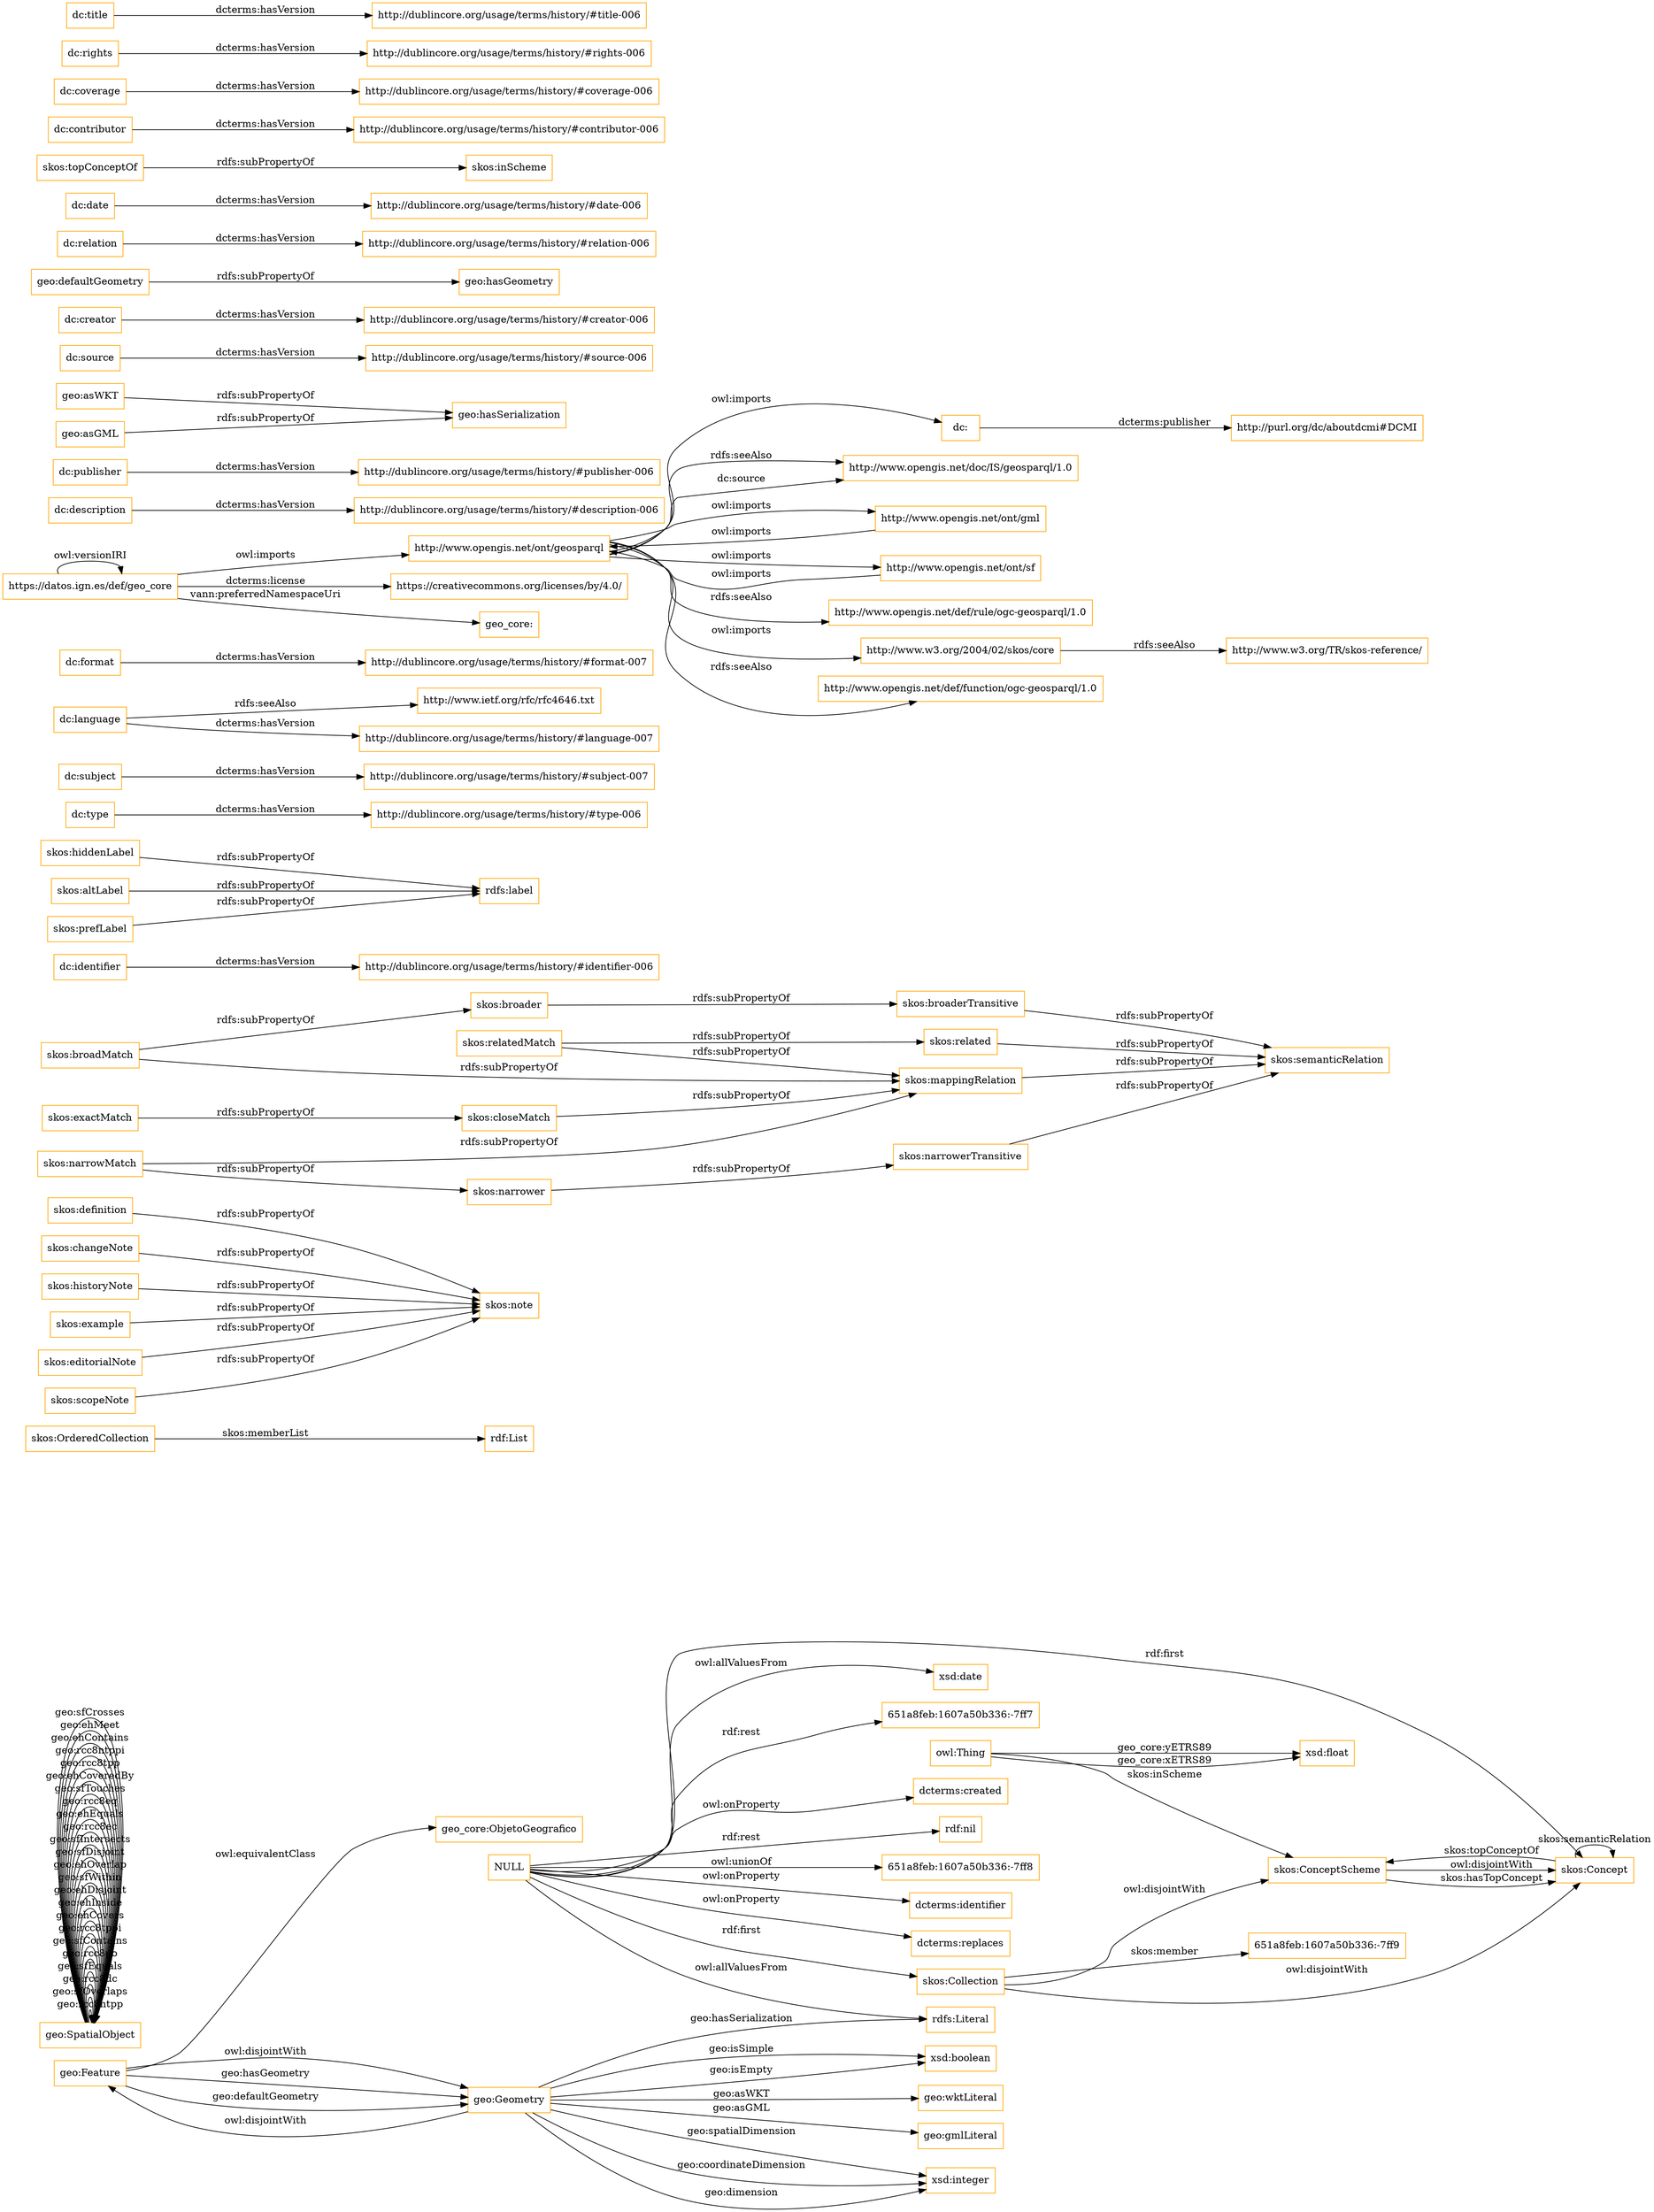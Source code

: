 digraph ar2dtool_diagram { 
rankdir=LR;
size="1501"
node [shape = rectangle, color="orange"]; "geo_core:ObjetoGeografico" "geo:Feature" "geo:Geometry" "geo:SpatialObject" "651a8feb:1607a50b336:-7ff9" "skos:OrderedCollection" "skos:Collection" "skos:ConceptScheme" "skos:Concept" ; /*classes style*/
	"skos:definition" -> "skos:note" [ label = "rdfs:subPropertyOf" ];
	"skos:relatedMatch" -> "skos:related" [ label = "rdfs:subPropertyOf" ];
	"skos:relatedMatch" -> "skos:mappingRelation" [ label = "rdfs:subPropertyOf" ];
	"dc:identifier" -> "http://dublincore.org/usage/terms/history/#identifier-006" [ label = "dcterms:hasVersion" ];
	"skos:changeNote" -> "skos:note" [ label = "rdfs:subPropertyOf" ];
	"skos:hiddenLabel" -> "rdfs:label" [ label = "rdfs:subPropertyOf" ];
	"dc:type" -> "http://dublincore.org/usage/terms/history/#type-006" [ label = "dcterms:hasVersion" ];
	"skos:related" -> "skos:semanticRelation" [ label = "rdfs:subPropertyOf" ];
	"dc:subject" -> "http://dublincore.org/usage/terms/history/#subject-007" [ label = "dcterms:hasVersion" ];
	"geo:Feature" -> "geo_core:ObjetoGeografico" [ label = "owl:equivalentClass" ];
	"geo:Feature" -> "geo:Geometry" [ label = "owl:disjointWith" ];
	"dc:language" -> "http://www.ietf.org/rfc/rfc4646.txt" [ label = "rdfs:seeAlso" ];
	"dc:language" -> "http://dublincore.org/usage/terms/history/#language-007" [ label = "dcterms:hasVersion" ];
	"dc:format" -> "http://dublincore.org/usage/terms/history/#format-007" [ label = "dcterms:hasVersion" ];
	"skos:ConceptScheme" -> "skos:Concept" [ label = "owl:disjointWith" ];
	"skos:altLabel" -> "rdfs:label" [ label = "rdfs:subPropertyOf" ];
	"dc:" -> "http://purl.org/dc/aboutdcmi#DCMI" [ label = "dcterms:publisher" ];
	"dc:description" -> "http://dublincore.org/usage/terms/history/#description-006" [ label = "dcterms:hasVersion" ];
	"dc:publisher" -> "http://dublincore.org/usage/terms/history/#publisher-006" [ label = "dcterms:hasVersion" ];
	"skos:narrower" -> "skos:narrowerTransitive" [ label = "rdfs:subPropertyOf" ];
	"skos:broader" -> "skos:broaderTransitive" [ label = "rdfs:subPropertyOf" ];
	"geo:asWKT" -> "geo:hasSerialization" [ label = "rdfs:subPropertyOf" ];
	"dc:source" -> "http://dublincore.org/usage/terms/history/#source-006" [ label = "dcterms:hasVersion" ];
	"skos:broaderTransitive" -> "skos:semanticRelation" [ label = "rdfs:subPropertyOf" ];
	"dc:creator" -> "http://dublincore.org/usage/terms/history/#creator-006" [ label = "dcterms:hasVersion" ];
	"skos:historyNote" -> "skos:note" [ label = "rdfs:subPropertyOf" ];
	"http://www.opengis.net/ont/geosparql" -> "http://www.opengis.net/doc/IS/geosparql/1.0" [ label = "rdfs:seeAlso" ];
	"http://www.opengis.net/ont/geosparql" -> "http://www.opengis.net/ont/gml" [ label = "owl:imports" ];
	"http://www.opengis.net/ont/geosparql" -> "http://www.opengis.net/ont/sf" [ label = "owl:imports" ];
	"http://www.opengis.net/ont/geosparql" -> "http://www.opengis.net/def/rule/ogc-geosparql/1.0" [ label = "rdfs:seeAlso" ];
	"http://www.opengis.net/ont/geosparql" -> "http://www.opengis.net/doc/IS/geosparql/1.0" [ label = "dc:source" ];
	"http://www.opengis.net/ont/geosparql" -> "dc:" [ label = "owl:imports" ];
	"http://www.opengis.net/ont/geosparql" -> "http://www.w3.org/2004/02/skos/core" [ label = "owl:imports" ];
	"http://www.opengis.net/ont/geosparql" -> "http://www.opengis.net/def/function/ogc-geosparql/1.0" [ label = "rdfs:seeAlso" ];
	"geo:asGML" -> "geo:hasSerialization" [ label = "rdfs:subPropertyOf" ];
	"skos:broadMatch" -> "skos:broader" [ label = "rdfs:subPropertyOf" ];
	"skos:broadMatch" -> "skos:mappingRelation" [ label = "rdfs:subPropertyOf" ];
	"http://www.opengis.net/ont/sf" -> "http://www.opengis.net/ont/geosparql" [ label = "owl:imports" ];
	"http://www.w3.org/2004/02/skos/core" -> "http://www.w3.org/TR/skos-reference/" [ label = "rdfs:seeAlso" ];
	"https://datos.ign.es/def/geo_core" -> "https://creativecommons.org/licenses/by/4.0/" [ label = "dcterms:license" ];
	"https://datos.ign.es/def/geo_core" -> "http://www.opengis.net/ont/geosparql" [ label = "owl:imports" ];
	"https://datos.ign.es/def/geo_core" -> "https://datos.ign.es/def/geo_core" [ label = "owl:versionIRI" ];
	"https://datos.ign.es/def/geo_core" -> "geo_core:" [ label = "vann:preferredNamespaceUri" ];
	"skos:narrowerTransitive" -> "skos:semanticRelation" [ label = "rdfs:subPropertyOf" ];
	"NULL" -> "xsd:date" [ label = "owl:allValuesFrom" ];
	"NULL" -> "651a8feb:1607a50b336:-7ff7" [ label = "rdf:rest" ];
	"NULL" -> "skos:Concept" [ label = "rdf:first" ];
	"NULL" -> "dcterms:created" [ label = "owl:onProperty" ];
	"NULL" -> "rdf:nil" [ label = "rdf:rest" ];
	"NULL" -> "651a8feb:1607a50b336:-7ff8" [ label = "owl:unionOf" ];
	"NULL" -> "rdfs:Literal" [ label = "owl:allValuesFrom" ];
	"NULL" -> "dcterms:identifier" [ label = "owl:onProperty" ];
	"NULL" -> "dcterms:replaces" [ label = "owl:onProperty" ];
	"NULL" -> "skos:Collection" [ label = "rdf:first" ];
	"geo:defaultGeometry" -> "geo:hasGeometry" [ label = "rdfs:subPropertyOf" ];
	"skos:prefLabel" -> "rdfs:label" [ label = "rdfs:subPropertyOf" ];
	"dc:relation" -> "http://dublincore.org/usage/terms/history/#relation-006" [ label = "dcterms:hasVersion" ];
	"skos:narrowMatch" -> "skos:narrower" [ label = "rdfs:subPropertyOf" ];
	"skos:narrowMatch" -> "skos:mappingRelation" [ label = "rdfs:subPropertyOf" ];
	"skos:example" -> "skos:note" [ label = "rdfs:subPropertyOf" ];
	"dc:date" -> "http://dublincore.org/usage/terms/history/#date-006" [ label = "dcterms:hasVersion" ];
	"geo:Geometry" -> "geo:Feature" [ label = "owl:disjointWith" ];
	"skos:mappingRelation" -> "skos:semanticRelation" [ label = "rdfs:subPropertyOf" ];
	"skos:Collection" -> "skos:ConceptScheme" [ label = "owl:disjointWith" ];
	"skos:Collection" -> "skos:Concept" [ label = "owl:disjointWith" ];
	"skos:topConceptOf" -> "skos:inScheme" [ label = "rdfs:subPropertyOf" ];
	"skos:exactMatch" -> "skos:closeMatch" [ label = "rdfs:subPropertyOf" ];
	"dc:contributor" -> "http://dublincore.org/usage/terms/history/#contributor-006" [ label = "dcterms:hasVersion" ];
	"dc:coverage" -> "http://dublincore.org/usage/terms/history/#coverage-006" [ label = "dcterms:hasVersion" ];
	"skos:editorialNote" -> "skos:note" [ label = "rdfs:subPropertyOf" ];
	"skos:closeMatch" -> "skos:mappingRelation" [ label = "rdfs:subPropertyOf" ];
	"dc:rights" -> "http://dublincore.org/usage/terms/history/#rights-006" [ label = "dcterms:hasVersion" ];
	"dc:title" -> "http://dublincore.org/usage/terms/history/#title-006" [ label = "dcterms:hasVersion" ];
	"http://www.opengis.net/ont/gml" -> "http://www.opengis.net/ont/geosparql" [ label = "owl:imports" ];
	"skos:scopeNote" -> "skos:note" [ label = "rdfs:subPropertyOf" ];
	"geo:SpatialObject" -> "geo:SpatialObject" [ label = "geo:rcc8ntpp" ];
	"geo:SpatialObject" -> "geo:SpatialObject" [ label = "geo:sfOverlaps" ];
	"geo:Feature" -> "geo:Geometry" [ label = "geo:hasGeometry" ];
	"geo:Geometry" -> "geo:gmlLiteral" [ label = "geo:asGML" ];
	"geo:SpatialObject" -> "geo:SpatialObject" [ label = "geo:rcc8dc" ];
	"geo:SpatialObject" -> "geo:SpatialObject" [ label = "geo:sfEquals" ];
	"geo:SpatialObject" -> "geo:SpatialObject" [ label = "geo:rcc8po" ];
	"skos:ConceptScheme" -> "skos:Concept" [ label = "skos:hasTopConcept" ];
	"geo:SpatialObject" -> "geo:SpatialObject" [ label = "geo:sfContains" ];
	"owl:Thing" -> "skos:ConceptScheme" [ label = "skos:inScheme" ];
	"owl:Thing" -> "xsd:float" [ label = "geo_core:xETRS89" ];
	"geo:Geometry" -> "xsd:integer" [ label = "geo:spatialDimension" ];
	"geo:Geometry" -> "xsd:boolean" [ label = "geo:isSimple" ];
	"skos:OrderedCollection" -> "rdf:List" [ label = "skos:memberList" ];
	"geo:SpatialObject" -> "geo:SpatialObject" [ label = "geo:rcc8tppi" ];
	"geo:SpatialObject" -> "geo:SpatialObject" [ label = "geo:ehCovers" ];
	"geo:Geometry" -> "rdfs:Literal" [ label = "geo:hasSerialization" ];
	"geo:SpatialObject" -> "geo:SpatialObject" [ label = "geo:ehInside" ];
	"geo:Geometry" -> "xsd:boolean" [ label = "geo:isEmpty" ];
	"geo:Feature" -> "geo:Geometry" [ label = "geo:defaultGeometry" ];
	"geo:SpatialObject" -> "geo:SpatialObject" [ label = "geo:ehDisjoint" ];
	"geo:SpatialObject" -> "geo:SpatialObject" [ label = "geo:sfWithin" ];
	"geo:SpatialObject" -> "geo:SpatialObject" [ label = "geo:ehOverlap" ];
	"geo:SpatialObject" -> "geo:SpatialObject" [ label = "geo:sfDisjoint" ];
	"geo:Geometry" -> "geo:wktLiteral" [ label = "geo:asWKT" ];
	"skos:Concept" -> "skos:ConceptScheme" [ label = "skos:topConceptOf" ];
	"geo:Geometry" -> "xsd:integer" [ label = "geo:coordinateDimension" ];
	"skos:Collection" -> "651a8feb:1607a50b336:-7ff9" [ label = "skos:member" ];
	"geo:SpatialObject" -> "geo:SpatialObject" [ label = "geo:sfIntersects" ];
	"owl:Thing" -> "xsd:float" [ label = "geo_core:yETRS89" ];
	"geo:SpatialObject" -> "geo:SpatialObject" [ label = "geo:rcc8ec" ];
	"geo:SpatialObject" -> "geo:SpatialObject" [ label = "geo:ehEquals" ];
	"geo:Geometry" -> "xsd:integer" [ label = "geo:dimension" ];
	"geo:SpatialObject" -> "geo:SpatialObject" [ label = "geo:rcc8eq" ];
	"geo:SpatialObject" -> "geo:SpatialObject" [ label = "geo:sfTouches" ];
	"geo:SpatialObject" -> "geo:SpatialObject" [ label = "geo:ehCoveredBy" ];
	"geo:SpatialObject" -> "geo:SpatialObject" [ label = "geo:rcc8tpp" ];
	"skos:Concept" -> "skos:Concept" [ label = "skos:semanticRelation" ];
	"geo:SpatialObject" -> "geo:SpatialObject" [ label = "geo:rcc8ntppi" ];
	"geo:SpatialObject" -> "geo:SpatialObject" [ label = "geo:ehContains" ];
	"geo:SpatialObject" -> "geo:SpatialObject" [ label = "geo:ehMeet" ];
	"geo:SpatialObject" -> "geo:SpatialObject" [ label = "geo:sfCrosses" ];

}
